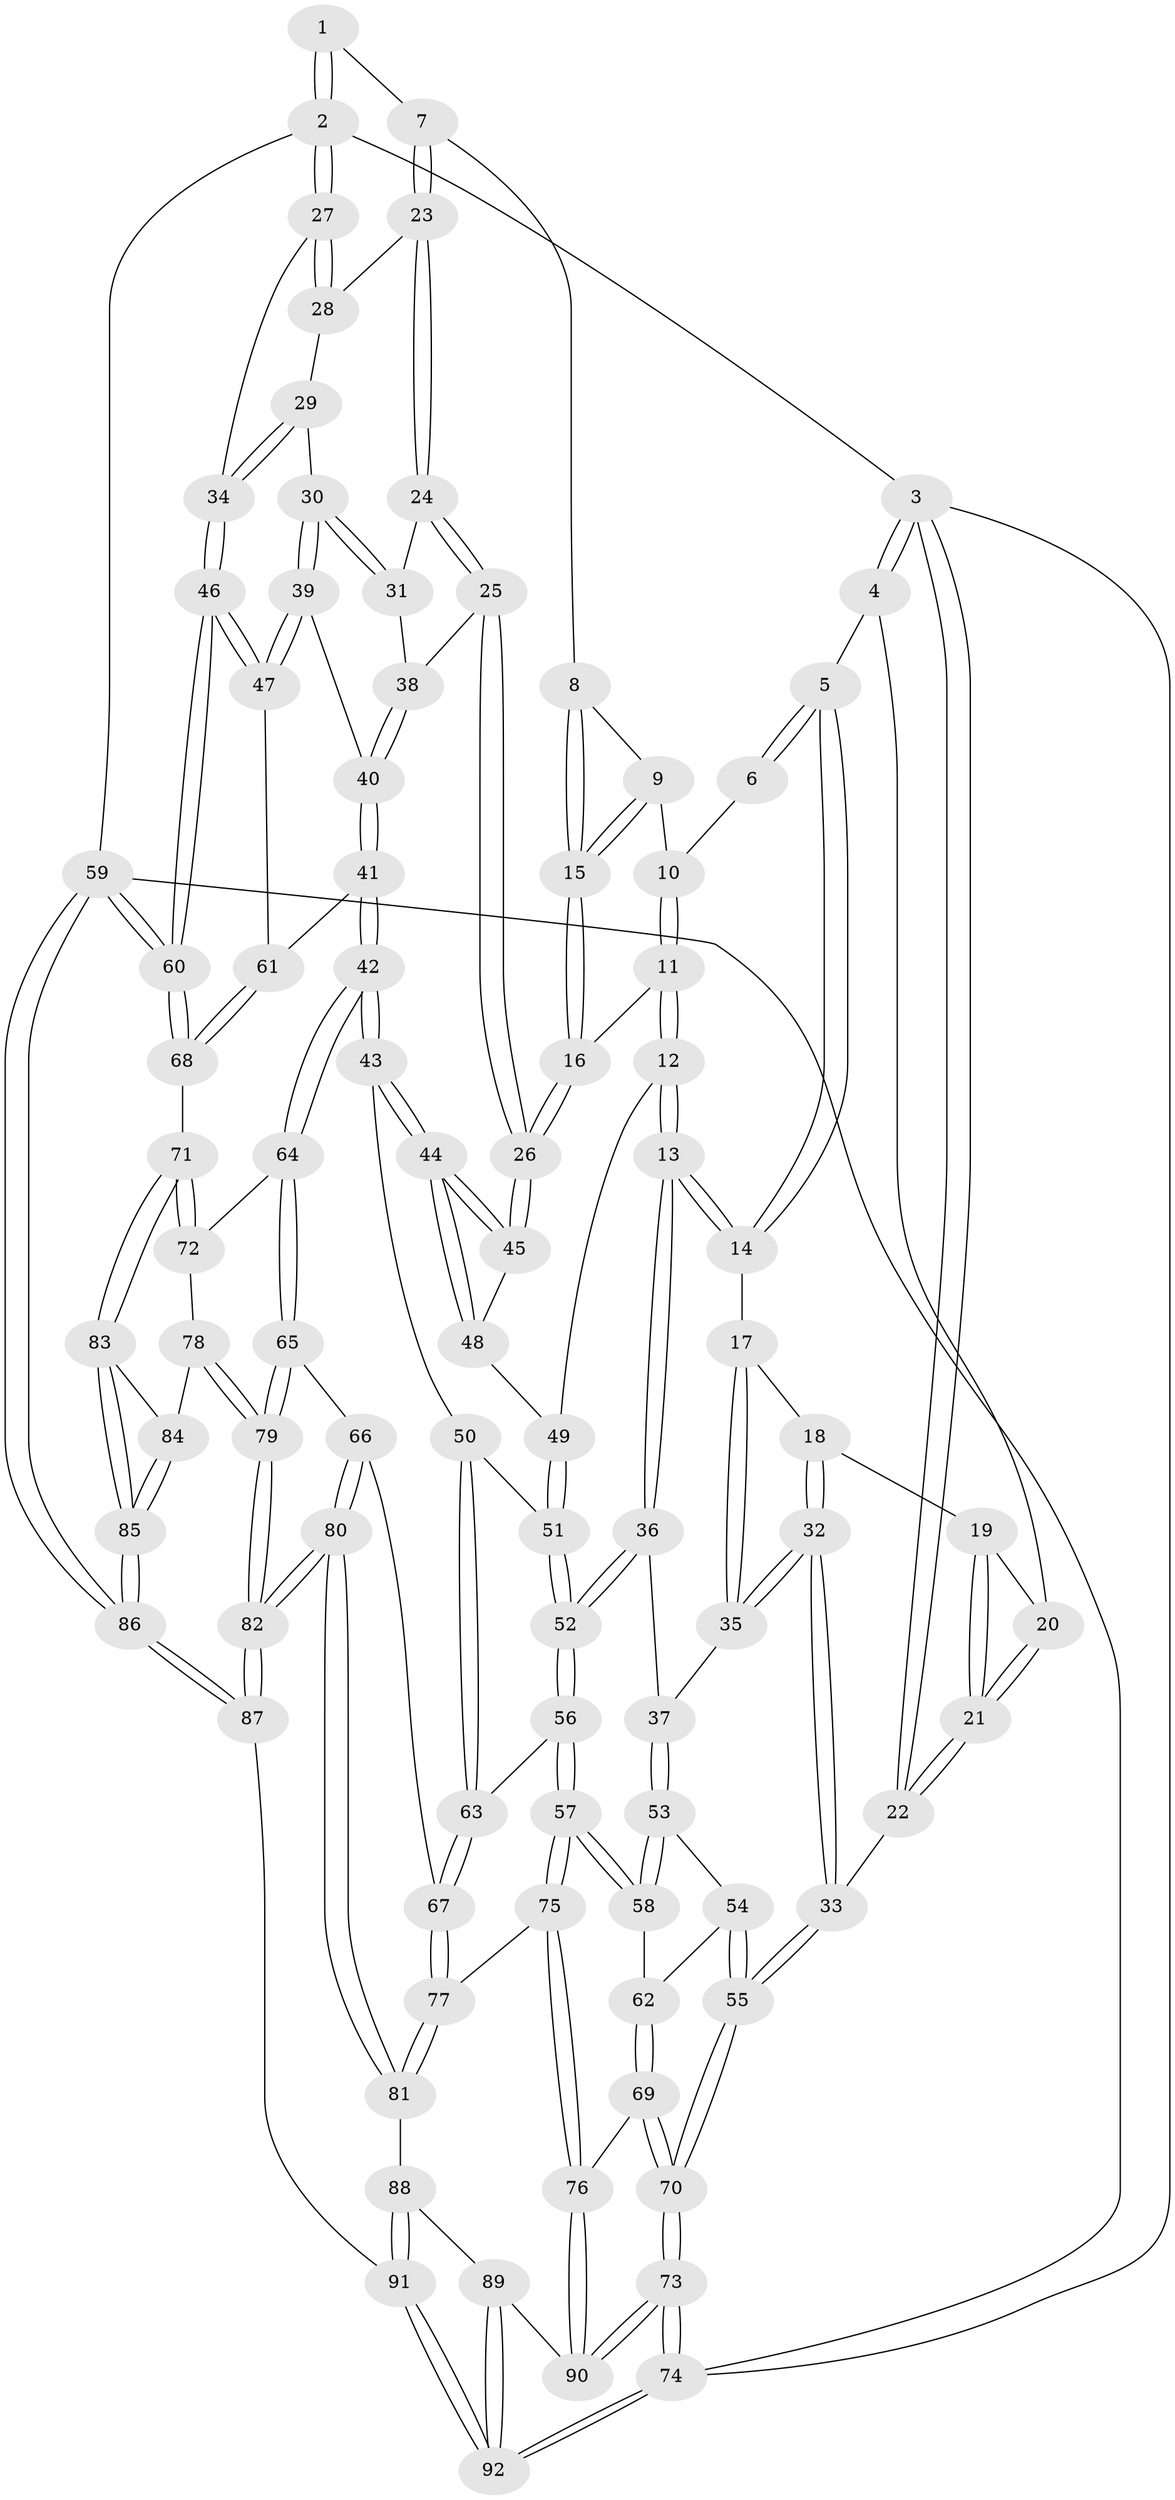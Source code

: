 // Generated by graph-tools (version 1.1) at 2025/27/03/15/25 16:27:56]
// undirected, 92 vertices, 227 edges
graph export_dot {
graph [start="1"]
  node [color=gray90,style=filled];
  1 [pos="+0.7962812614735842+0"];
  2 [pos="+1+0"];
  3 [pos="+0+0"];
  4 [pos="+0+0"];
  5 [pos="+0.24248679437655654+0"];
  6 [pos="+0.38599518075676975+0"];
  7 [pos="+0.7619250035211662+0.08252869635950442"];
  8 [pos="+0.6643467513424499+0.12463009352255064"];
  9 [pos="+0.49329778624573706+0.06486797335124753"];
  10 [pos="+0.47117764963028935+0.05124152921987638"];
  11 [pos="+0.4356538791619513+0.269403227258652"];
  12 [pos="+0.4081168946576427+0.2954600894284784"];
  13 [pos="+0.4003992050460198+0.29734558293118174"];
  14 [pos="+0.2634190525050687+0.20409782744766494"];
  15 [pos="+0.5793843881181707+0.20788073923217534"];
  16 [pos="+0.5665805373000129+0.22780711658778288"];
  17 [pos="+0.19935844647016956+0.2380309069577672"];
  18 [pos="+0.1324439666372257+0.2361295259188871"];
  19 [pos="+0.08196009740984028+0.1783514272904903"];
  20 [pos="+0.0686333300007328+0.13918250842678878"];
  21 [pos="+0+0.2592473470425555"];
  22 [pos="+0+0.2975164555232533"];
  23 [pos="+0.7743920455369129+0.10796423299682276"];
  24 [pos="+0.7689541126903258+0.1538539124314414"];
  25 [pos="+0.6891889441639311+0.31212973453009285"];
  26 [pos="+0.6682379490472176+0.3278729405190259"];
  27 [pos="+1+0"];
  28 [pos="+0.8594461117931653+0.15402949670764896"];
  29 [pos="+0.9513516886919074+0.24159698199441484"];
  30 [pos="+0.9006183312940407+0.3298650351932722"];
  31 [pos="+0.8236723287049665+0.3046126238969514"];
  32 [pos="+0+0.42380330433382696"];
  33 [pos="+0+0.43621975982048894"];
  34 [pos="+1+0.20535370990743418"];
  35 [pos="+0.16937382541527365+0.39826108683694805"];
  36 [pos="+0.3539523638756781+0.4071943126183791"];
  37 [pos="+0.22776388462941785+0.4500914037045392"];
  38 [pos="+0.7881669528664215+0.33255993816648827"];
  39 [pos="+0.90713097338271+0.3655265674718613"];
  40 [pos="+0.7920704278199503+0.4837130602818828"];
  41 [pos="+0.757843582908528+0.547359491456808"];
  42 [pos="+0.7526198046228724+0.5496892957358475"];
  43 [pos="+0.6915247677583853+0.5102724927741706"];
  44 [pos="+0.6727846896824173+0.43688422277826505"];
  45 [pos="+0.6655008653477178+0.33916732717116377"];
  46 [pos="+1+0.4961511301586139"];
  47 [pos="+1+0.4839281552370166"];
  48 [pos="+0.48974890549889166+0.35637631772528905"];
  49 [pos="+0.48584362484070975+0.3559489405267102"];
  50 [pos="+0.6634196474456118+0.512478590076678"];
  51 [pos="+0.5252029926920642+0.4447258448271751"];
  52 [pos="+0.4152222400292033+0.5671309102481287"];
  53 [pos="+0.2096505300622391+0.5122243069648929"];
  54 [pos="+0.10818276170005137+0.5438728937021721"];
  55 [pos="+0+0.5040797802375577"];
  56 [pos="+0.41999738589073876+0.6156978234093188"];
  57 [pos="+0.32204189827167945+0.6722158607393233"];
  58 [pos="+0.28107653983664793+0.6444638380616917"];
  59 [pos="+1+1"];
  60 [pos="+1+0.7031226020244815"];
  61 [pos="+0.8193871875560328+0.5531752322780153"];
  62 [pos="+0.16274267367111914+0.6463537472693104"];
  63 [pos="+0.43054077693623705+0.618890061375076"];
  64 [pos="+0.7376899885062208+0.6515144810698474"];
  65 [pos="+0.6190939511861274+0.7222702212452472"];
  66 [pos="+0.5659970281564453+0.7276297842596219"];
  67 [pos="+0.49849494908865005+0.6864694577154306"];
  68 [pos="+1+0.7252505154113064"];
  69 [pos="+0.047448731008739024+0.727607022313044"];
  70 [pos="+0+0.700982973104746"];
  71 [pos="+0.9020234269169979+0.7814524033561339"];
  72 [pos="+0.7415415843037251+0.6578986248740886"];
  73 [pos="+0+0.9718881843425565"];
  74 [pos="+0+1"];
  75 [pos="+0.306414670698229+0.7349343512027585"];
  76 [pos="+0.23165272890686384+0.8359930507987349"];
  77 [pos="+0.4405263010554373+0.8384374741342655"];
  78 [pos="+0.7403171022937474+0.7726158089091704"];
  79 [pos="+0.6647667189206584+0.8857473632045497"];
  80 [pos="+0.5270194330051481+0.8641488471472569"];
  81 [pos="+0.447491315004681+0.8498139250960854"];
  82 [pos="+0.6508573175236247+1"];
  83 [pos="+0.8810297436487958+0.8448328453401941"];
  84 [pos="+0.7557548129839436+0.7989547583666151"];
  85 [pos="+0.8255588532444198+1"];
  86 [pos="+0.8188112424783442+1"];
  87 [pos="+0.6832885078187256+1"];
  88 [pos="+0.4145464389259831+0.8932288004783756"];
  89 [pos="+0.2654740828968178+0.9746798646346649"];
  90 [pos="+0.23005246920795278+0.8902334844668078"];
  91 [pos="+0.6004998648717909+1"];
  92 [pos="+0.282915006177345+1"];
  1 -- 2;
  1 -- 2;
  1 -- 7;
  2 -- 3;
  2 -- 27;
  2 -- 27;
  2 -- 59;
  3 -- 4;
  3 -- 4;
  3 -- 22;
  3 -- 22;
  3 -- 74;
  4 -- 5;
  4 -- 20;
  5 -- 6;
  5 -- 6;
  5 -- 14;
  5 -- 14;
  6 -- 10;
  7 -- 8;
  7 -- 23;
  7 -- 23;
  8 -- 9;
  8 -- 15;
  8 -- 15;
  9 -- 10;
  9 -- 15;
  9 -- 15;
  10 -- 11;
  10 -- 11;
  11 -- 12;
  11 -- 12;
  11 -- 16;
  12 -- 13;
  12 -- 13;
  12 -- 49;
  13 -- 14;
  13 -- 14;
  13 -- 36;
  13 -- 36;
  14 -- 17;
  15 -- 16;
  15 -- 16;
  16 -- 26;
  16 -- 26;
  17 -- 18;
  17 -- 35;
  17 -- 35;
  18 -- 19;
  18 -- 32;
  18 -- 32;
  19 -- 20;
  19 -- 21;
  19 -- 21;
  20 -- 21;
  20 -- 21;
  21 -- 22;
  21 -- 22;
  22 -- 33;
  23 -- 24;
  23 -- 24;
  23 -- 28;
  24 -- 25;
  24 -- 25;
  24 -- 31;
  25 -- 26;
  25 -- 26;
  25 -- 38;
  26 -- 45;
  26 -- 45;
  27 -- 28;
  27 -- 28;
  27 -- 34;
  28 -- 29;
  29 -- 30;
  29 -- 34;
  29 -- 34;
  30 -- 31;
  30 -- 31;
  30 -- 39;
  30 -- 39;
  31 -- 38;
  32 -- 33;
  32 -- 33;
  32 -- 35;
  32 -- 35;
  33 -- 55;
  33 -- 55;
  34 -- 46;
  34 -- 46;
  35 -- 37;
  36 -- 37;
  36 -- 52;
  36 -- 52;
  37 -- 53;
  37 -- 53;
  38 -- 40;
  38 -- 40;
  39 -- 40;
  39 -- 47;
  39 -- 47;
  40 -- 41;
  40 -- 41;
  41 -- 42;
  41 -- 42;
  41 -- 61;
  42 -- 43;
  42 -- 43;
  42 -- 64;
  42 -- 64;
  43 -- 44;
  43 -- 44;
  43 -- 50;
  44 -- 45;
  44 -- 45;
  44 -- 48;
  44 -- 48;
  45 -- 48;
  46 -- 47;
  46 -- 47;
  46 -- 60;
  46 -- 60;
  47 -- 61;
  48 -- 49;
  49 -- 51;
  49 -- 51;
  50 -- 51;
  50 -- 63;
  50 -- 63;
  51 -- 52;
  51 -- 52;
  52 -- 56;
  52 -- 56;
  53 -- 54;
  53 -- 58;
  53 -- 58;
  54 -- 55;
  54 -- 55;
  54 -- 62;
  55 -- 70;
  55 -- 70;
  56 -- 57;
  56 -- 57;
  56 -- 63;
  57 -- 58;
  57 -- 58;
  57 -- 75;
  57 -- 75;
  58 -- 62;
  59 -- 60;
  59 -- 60;
  59 -- 86;
  59 -- 86;
  59 -- 74;
  60 -- 68;
  60 -- 68;
  61 -- 68;
  61 -- 68;
  62 -- 69;
  62 -- 69;
  63 -- 67;
  63 -- 67;
  64 -- 65;
  64 -- 65;
  64 -- 72;
  65 -- 66;
  65 -- 79;
  65 -- 79;
  66 -- 67;
  66 -- 80;
  66 -- 80;
  67 -- 77;
  67 -- 77;
  68 -- 71;
  69 -- 70;
  69 -- 70;
  69 -- 76;
  70 -- 73;
  70 -- 73;
  71 -- 72;
  71 -- 72;
  71 -- 83;
  71 -- 83;
  72 -- 78;
  73 -- 74;
  73 -- 74;
  73 -- 90;
  73 -- 90;
  74 -- 92;
  74 -- 92;
  75 -- 76;
  75 -- 76;
  75 -- 77;
  76 -- 90;
  76 -- 90;
  77 -- 81;
  77 -- 81;
  78 -- 79;
  78 -- 79;
  78 -- 84;
  79 -- 82;
  79 -- 82;
  80 -- 81;
  80 -- 81;
  80 -- 82;
  80 -- 82;
  81 -- 88;
  82 -- 87;
  82 -- 87;
  83 -- 84;
  83 -- 85;
  83 -- 85;
  84 -- 85;
  84 -- 85;
  85 -- 86;
  85 -- 86;
  86 -- 87;
  86 -- 87;
  87 -- 91;
  88 -- 89;
  88 -- 91;
  88 -- 91;
  89 -- 90;
  89 -- 92;
  89 -- 92;
  91 -- 92;
  91 -- 92;
}

